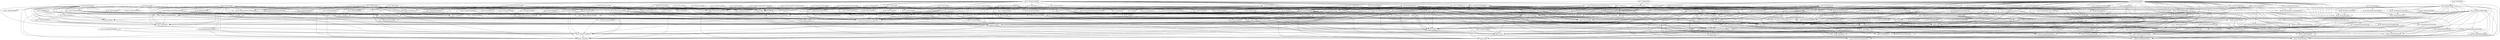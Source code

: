 digraph G { 
"fg_017: PatientEncounterItem" -> "fg_001: PatientItem"; 
"fg_018: dateUtils" -> "fg_017: PatientEncounterItem"; 
"fg_019: StringUtils" -> "fg_018: dateUtils"; 
"fg_020: IUser" -> "fg_002: IRole"; 
"fg_021: MissionItem" -> "fg_009: MissionTripItem,ServiceResponse"; 
"fg_022: ISessionService,CurrentUser" -> "fg_009: MissionTripItem,ServiceResponse"; 
"fg_022: ISessionService,CurrentUser" -> "fg_002: IRole"; 
"fg_023: IConceptService" -> "fg_008: MedicationItem,PrescriptionItem"; 
"fg_023: IConceptService" -> "fg_009: MissionTripItem,ServiceResponse"; 
"fg_024: IConfigureService" -> "fg_009: MissionTripItem,ServiceResponse"; 
"fg_024: IConfigureService" -> "fg_003: ISystemSetting"; 
"fg_025: IInventoryService" -> "fg_008: MedicationItem,PrescriptionItem"; 
"fg_025: IInventoryService" -> "fg_009: MissionTripItem,ServiceResponse"; 
"fg_026: IMedicationService" -> "fg_008: MedicationItem,PrescriptionItem"; 
"fg_026: IMedicationService" -> "fg_009: MissionTripItem,ServiceResponse"; 
"fg_026: IMedicationService" -> "fg_007: MedicationAdministrationItem"; 
"fg_029: IResearchService" -> "fg_027: ResearchGraphDataModel,ResearchItemModel"; 
"fg_029: IResearchService" -> "fg_009: MissionTripItem,ServiceResponse"; 
"fg_029: IResearchService" -> "fg_028: ResearchFilterItem"; 
"fg_031: IRoleService" -> "fg_009: MissionTripItem,ServiceResponse"; 
"fg_031: IRoleService" -> "fg_002: IRole"; 
"fg_032: ISearchService" -> "fg_009: MissionTripItem,ServiceResponse"; 
"fg_033: TabItem" -> "fg_014: TabFieldItem"; 
"fg_034: EditViewModelPost,IPhotoService" -> "fg_012: ProblemItem"; 
"fg_034: EditViewModelPost,IPhotoService" -> "fg_011: PhotoItem"; 
"fg_034: EditViewModelPost,IPhotoService" -> "fg_014: TabFieldItem"; 
"fg_034: EditViewModelPost,IPhotoService" -> "fg_008: MedicationItem,PrescriptionItem"; 
"fg_034: EditViewModelPost,IPhotoService" -> "fg_009: MissionTripItem,ServiceResponse"; 
"fg_034: EditViewModelPost,IPhotoService" -> "fg_017: PatientEncounterItem"; 
"fg_035: AbstractMultiMap" -> "fg_019: StringUtils"; 
"fg_036: User,IMissionTeam,MissionTeam,IMissionTrip,MissionTrip" -> "fg_038: Role"; 
"fg_036: User,IMissionTeam,MissionTeam,IMissionTrip,MissionTrip" -> "fg_020: IUser"; 
"fg_036: User,IMissionTeam,MissionTeam,IMissionTrip,MissionTrip" -> "fg_037: IMissionCountry,IMissionCity"; 
"fg_036: User,IMissionTeam,MissionTeam,IMissionTrip,MissionTrip" -> "fg_002: IRole"; 
"fg_036: User,IMissionTeam,MissionTeam,IMissionTrip,MissionTrip" -> "fg_039: MissionCountry,MissionCity"; 
"fg_038: Role" -> "fg_002: IRole"; 
"fg_039: MissionCountry,MissionCity" -> "fg_037: IMissionCountry,IMissionCity"; 
"fg_040: IUserService,UserItem" -> "fg_020: IUser"; 
"fg_040: IUserService,UserItem" -> "fg_009: MissionTripItem,ServiceResponse"; 
"fg_040: IUserService,UserItem" -> "fg_002: IRole"; 
"fg_041: ITabService,TabFieldMultiMap" -> "fg_019: StringUtils"; 
"fg_041: ITabService,TabFieldMultiMap" -> "fg_014: TabFieldItem"; 
"fg_041: ITabService,TabFieldMultiMap" -> "fg_009: MissionTripItem,ServiceResponse"; 
"fg_041: ITabService,TabFieldMultiMap" -> "fg_033: TabItem"; 
"fg_041: ITabService,TabFieldMultiMap" -> "fg_035: AbstractMultiMap"; 
"fg_042: VitalMultiMap,IVitalService" -> "fg_009: MissionTripItem,ServiceResponse"; 
"fg_042: VitalMultiMap,IVitalService" -> "fg_015: VitalItem"; 
"fg_042: VitalMultiMap,IVitalService" -> "fg_035: AbstractMultiMap"; 
"fg_044: Photo,IPatient,ChiefComplaint,Patient,PatientEncounter,IPhoto,IPatientEncounter,IChiefComplaint" -> "fg_043: IPatientAgeClassification"; 
"fg_044: Photo,IPatient,ChiefComplaint,Patient,PatientEncounter,IPhoto,IPatientEncounter,IChiefComplaint" -> "fg_045: PatientAgeClassification"; 
"fg_044: Photo,IPatient,ChiefComplaint,Patient,PatientEncounter,IPhoto,IPatientEncounter,IChiefComplaint" -> "fg_020: IUser"; 
"fg_044: Photo,IPatient,ChiefComplaint,Patient,PatientEncounter,IPhoto,IPatientEncounter,IChiefComplaint" -> "fg_036: User,IMissionTeam,MissionTeam,IMissionTrip,MissionTrip"; 
"fg_045: PatientAgeClassification" -> "fg_043: IPatientAgeClassification"; 
"fg_048: IMissionTripService" -> "fg_047: TeamItem"; 
"fg_048: IMissionTripService" -> "fg_046: TripItem"; 
"fg_048: IMissionTripService" -> "fg_009: MissionTripItem,ServiceResponse"; 
"fg_048: IMissionTripService" -> "fg_036: User,IMissionTeam,MissionTeam,IMissionTrip,MissionTrip"; 
"fg_049: AllowedRoles,AllowedRolesAction" -> "fg_040: IUserService,UserItem"; 
"fg_049: AllowedRoles,AllowedRolesAction" -> "fg_002: IRole"; 
"fg_054: IMedicationInventory,Medication,MedicationInventory,IMedication" -> "fg_063: ConceptMedicationForm"; 
"fg_054: IMedicationInventory,Medication,MedicationInventory,IMedication" -> "fg_062: MedicationGenericStrength"; 
"fg_054: IMedicationInventory,Medication,MedicationInventory,IMedication" -> "fg_052: IConceptMedicationForm"; 
"fg_054: IMedicationInventory,Medication,MedicationInventory,IMedication" -> "fg_059: IMedicationGenericStrength"; 
"fg_054: IMedicationInventory,Medication,MedicationInventory,IMedication" -> "fg_036: User,IMissionTeam,MissionTeam,IMissionTrip,MissionTrip"; 
"fg_055: IPatientPrescription,PatientPrescriptionReplacement,PatientPrescription,IPatientPrescriptionReplacement" -> "fg_064: ConceptPrescriptionAdministration"; 
"fg_055: IPatientPrescription,PatientPrescriptionReplacement,PatientPrescription,IPatientPrescriptionReplacement" -> "fg_056: PatientPrescriptionReplacementReason"; 
"fg_055: IPatientPrescription,PatientPrescriptionReplacement,PatientPrescription,IPatientPrescriptionReplacement" -> "fg_051: IConceptPrescriptionAdministration"; 
"fg_055: IPatientPrescription,PatientPrescriptionReplacement,PatientPrescription,IPatientPrescriptionReplacement" -> "fg_020: IUser"; 
"fg_055: IPatientPrescription,PatientPrescriptionReplacement,PatientPrescription,IPatientPrescriptionReplacement" -> "fg_044: Photo,IPatient,ChiefComplaint,Patient,PatientEncounter,IPhoto,IPatientEncounter,IChiefComplaint"; 
"fg_055: IPatientPrescription,PatientPrescriptionReplacement,PatientPrescription,IPatientPrescriptionReplacement" -> "fg_036: User,IMissionTeam,MissionTeam,IMissionTrip,MissionTrip"; 
"fg_055: IPatientPrescription,PatientPrescriptionReplacement,PatientPrescription,IPatientPrescriptionReplacement" -> "fg_054: IMedicationInventory,Medication,MedicationInventory,IMedication"; 
"fg_055: IPatientPrescription,PatientPrescriptionReplacement,PatientPrescription,IPatientPrescriptionReplacement" -> "fg_053: IPatientPrescriptionReplacementReason"; 
"fg_056: PatientPrescriptionReplacementReason" -> "fg_053: IPatientPrescriptionReplacementReason"; 
"fg_059: IMedicationGenericStrength" -> "fg_058: IConceptMedicationUnit"; 
"fg_059: IMedicationGenericStrength" -> "fg_057: IMedicationGeneric"; 
"fg_060: ConceptMedicationUnit" -> "fg_058: IConceptMedicationUnit"; 
"fg_061: MedicationGeneric" -> "fg_057: IMedicationGeneric"; 
"fg_062: MedicationGenericStrength" -> "fg_060: ConceptMedicationUnit"; 
"fg_062: MedicationGenericStrength" -> "fg_058: IConceptMedicationUnit"; 
"fg_062: MedicationGenericStrength" -> "fg_059: IMedicationGenericStrength"; 
"fg_062: MedicationGenericStrength" -> "fg_061: MedicationGeneric"; 
"fg_062: MedicationGenericStrength" -> "fg_057: IMedicationGeneric"; 
"fg_063: ConceptMedicationForm" -> "fg_052: IConceptMedicationForm"; 
"fg_064: ConceptPrescriptionAdministration" -> "fg_051: IConceptPrescriptionAdministration"; 
"fg_067: ITab,ITabField,Tab,TabField" -> "fg_069: TabFieldSize"; 
"fg_067: ITab,ITabField,Tab,TabField" -> "fg_066: ITabFieldSize"; 
"fg_067: ITab,ITabField,Tab,TabField" -> "fg_072: TabFieldType"; 
"fg_067: ITab,ITabField,Tab,TabField" -> "fg_068: ITabFieldType"; 
"fg_069: TabFieldSize" -> "fg_066: ITabFieldSize"; 
"fg_070: IPatientEncounterTabField" -> "fg_067: ITab,ITabField,Tab,TabField"; 
"fg_070: IPatientEncounterTabField" -> "fg_044: Photo,IPatient,ChiefComplaint,Patient,PatientEncounter,IPhoto,IPatientEncounter,IChiefComplaint"; 
"fg_070: IPatientEncounterTabField" -> "fg_036: User,IMissionTeam,MissionTeam,IMissionTrip,MissionTrip"; 
"fg_071: PatientEncounterTabField" -> "fg_070: IPatientEncounterTabField"; 
"fg_071: PatientEncounterTabField" -> "fg_067: ITab,ITabField,Tab,TabField"; 
"fg_071: PatientEncounterTabField" -> "fg_044: Photo,IPatient,ChiefComplaint,Patient,PatientEncounter,IPhoto,IPatientEncounter,IChiefComplaint"; 
"fg_071: PatientEncounterTabField" -> "fg_036: User,IMissionTeam,MissionTeam,IMissionTrip,MissionTrip"; 
"fg_072: TabFieldType" -> "fg_068: ITabFieldType"; 
"fg_073: LogicDoer" -> "fg_018: dateUtils"; 
"fg_073: LogicDoer" -> "fg_044: Photo,IPatient,ChiefComplaint,Patient,PatientEncounter,IPhoto,IPatientEncounter,IChiefComplaint"; 
"fg_074: IPatientService" -> "fg_009: MissionTripItem,ServiceResponse"; 
"fg_074: IPatientService" -> "fg_001: PatientItem"; 
"fg_074: IPatientService" -> "fg_044: Photo,IPatient,ChiefComplaint,Patient,PatientEncounter,IPhoto,IPatientEncounter,IChiefComplaint"; 
"fg_075: ILoginAttempt,IUserRepository" -> "fg_020: IUser"; 
"fg_075: ILoginAttempt,IUserRepository" -> "fg_002: IRole"; 
"fg_075: ILoginAttempt,IUserRepository" -> "fg_036: User,IMissionTeam,MissionTeam,IMissionTrip,MissionTrip"; 
"fg_076: IPatientEncounterVital" -> "fg_065: IVital"; 
"fg_077: IResearchEncounter,IResearchEncounterVital,ResearchEncounter,ResearchEncounterVital" -> "fg_065: IVital"; 
"fg_077: IResearchEncounter,IResearchEncounterVital,ResearchEncounter,ResearchEncounterVital" -> "fg_043: IPatientAgeClassification"; 
"fg_077: IResearchEncounter,IResearchEncounterVital,ResearchEncounter,ResearchEncounterVital" -> "fg_045: PatientAgeClassification"; 
"fg_077: IResearchEncounter,IResearchEncounterVital,ResearchEncounter,ResearchEncounterVital" -> "fg_020: IUser"; 
"fg_077: IResearchEncounter,IResearchEncounterVital,ResearchEncounter,ResearchEncounterVital" -> "fg_055: IPatientPrescription,PatientPrescriptionReplacement,PatientPrescription,IPatientPrescriptionReplacement"; 
"fg_077: IResearchEncounter,IResearchEncounterVital,ResearchEncounter,ResearchEncounterVital" -> "fg_078: Vital"; 
"fg_077: IResearchEncounter,IResearchEncounterVital,ResearchEncounter,ResearchEncounterVital" -> "fg_044: Photo,IPatient,ChiefComplaint,Patient,PatientEncounter,IPhoto,IPatientEncounter,IChiefComplaint"; 
"fg_077: IResearchEncounter,IResearchEncounterVital,ResearchEncounter,ResearchEncounterVital" -> "fg_036: User,IMissionTeam,MissionTeam,IMissionTrip,MissionTrip"; 
"fg_078: Vital" -> "fg_065: IVital"; 
"fg_079: IEncounterService" -> "fg_070: IPatientEncounterTabField"; 
"fg_079: IEncounterService" -> "fg_071: PatientEncounterTabField"; 
"fg_079: IEncounterService" -> "fg_009: MissionTripItem,ServiceResponse"; 
"fg_079: IEncounterService" -> "fg_017: PatientEncounterItem"; 
"fg_079: IEncounterService" -> "fg_044: Photo,IPatient,ChiefComplaint,Patient,PatientEncounter,IPhoto,IPatientEncounter,IChiefComplaint"; 
"fg_080: IDataModelMapper" -> "fg_052: IConceptMedicationForm"; 
"fg_080: IDataModelMapper" -> "fg_044: Photo,IPatient,ChiefComplaint,Patient,PatientEncounter,IPhoto,IPatientEncounter,IChiefComplaint"; 
"fg_080: IDataModelMapper" -> "fg_054: IMedicationInventory,Medication,MedicationInventory,IMedication"; 
"fg_080: IDataModelMapper" -> "fg_036: User,IMissionTeam,MissionTeam,IMissionTrip,MissionTrip"; 
"fg_080: IDataModelMapper" -> "fg_070: IPatientEncounterTabField"; 
"fg_080: IDataModelMapper" -> "fg_067: ITab,ITabField,Tab,TabField"; 
"fg_080: IDataModelMapper" -> "fg_020: IUser"; 
"fg_080: IDataModelMapper" -> "fg_055: IPatientPrescription,PatientPrescriptionReplacement,PatientPrescription,IPatientPrescriptionReplacement"; 
"fg_080: IDataModelMapper" -> "fg_076: IPatientEncounterVital"; 
"fg_080: IDataModelMapper" -> "fg_059: IMedicationGenericStrength"; 
"fg_080: IDataModelMapper" -> "fg_037: IMissionCountry,IMissionCity"; 
"fg_080: IDataModelMapper" -> "fg_002: IRole"; 
"fg_080: IDataModelMapper" -> "fg_057: IMedicationGeneric"; 
"fg_081: SystemSetting" -> "fg_003: ISystemSetting"; 
"fg_082: PatientEncounterVital" -> "fg_065: IVital"; 
"fg_082: PatientEncounterVital" -> "fg_076: IPatientEncounterVital"; 
"fg_082: PatientEncounterVital" -> "fg_078: Vital"; 
"fg_084: ConceptMedicationGeneric" -> "fg_057: IMedicationGeneric"; 
"fg_085: ConceptMedicationGenericStrength" -> "fg_060: ConceptMedicationUnit"; 
"fg_085: ConceptMedicationGenericStrength" -> "fg_084: ConceptMedicationGeneric"; 
"fg_085: ConceptMedicationGenericStrength" -> "fg_058: IConceptMedicationUnit"; 
"fg_085: ConceptMedicationGenericStrength" -> "fg_059: IMedicationGenericStrength"; 
"fg_085: ConceptMedicationGenericStrength" -> "fg_057: IMedicationGeneric"; 
"fg_086: ConceptMedication" -> "fg_063: ConceptMedicationForm"; 
"fg_086: ConceptMedication" -> "fg_085: ConceptMedicationGenericStrength"; 
"fg_086: ConceptMedication" -> "fg_052: IConceptMedicationForm"; 
"fg_086: ConceptMedication" -> "fg_059: IMedicationGenericStrength"; 
"fg_086: ConceptMedication" -> "fg_054: IMedicationInventory,Medication,MedicationInventory,IMedication"; 
"fg_087: QueryProvider" -> "fg_060: ConceptMedicationUnit"; 
"fg_087: QueryProvider" -> "fg_082: PatientEncounterVital"; 
"fg_087: QueryProvider" -> "fg_045: PatientAgeClassification"; 
"fg_087: QueryProvider" -> "fg_071: PatientEncounterTabField"; 
"fg_087: QueryProvider" -> "fg_061: MedicationGeneric"; 
"fg_087: QueryProvider" -> "fg_044: Photo,IPatient,ChiefComplaint,Patient,PatientEncounter,IPhoto,IPatientEncounter,IChiefComplaint"; 
"fg_087: QueryProvider" -> "fg_054: IMedicationInventory,Medication,MedicationInventory,IMedication"; 
"fg_087: QueryProvider" -> "fg_036: User,IMissionTeam,MissionTeam,IMissionTrip,MissionTrip"; 
"fg_087: QueryProvider" -> "fg_069: TabFieldSize"; 
"fg_087: QueryProvider" -> "fg_038: Role"; 
"fg_087: QueryProvider" -> "fg_063: ConceptMedicationForm"; 
"fg_087: QueryProvider" -> "fg_056: PatientPrescriptionReplacementReason"; 
"fg_087: QueryProvider" -> "fg_083: PatientEncounterPhoto,IPatientEncounterPhoto"; 
"fg_087: QueryProvider" -> "fg_086: ConceptMedication"; 
"fg_087: QueryProvider" -> "fg_067: ITab,ITabField,Tab,TabField"; 
"fg_087: QueryProvider" -> "fg_072: TabFieldType"; 
"fg_087: QueryProvider" -> "fg_055: IPatientPrescription,PatientPrescriptionReplacement,PatientPrescription,IPatientPrescriptionReplacement"; 
"fg_087: QueryProvider" -> "fg_077: IResearchEncounter,IResearchEncounterVital,ResearchEncounter,ResearchEncounterVital"; 
"fg_087: QueryProvider" -> "fg_078: Vital"; 
"fg_087: QueryProvider" -> "fg_039: MissionCountry,MissionCity"; 
"fg_087: QueryProvider" -> "fg_081: SystemSetting"; 
"fg_089: IPatientRepository" -> "fg_043: IPatientAgeClassification"; 
"fg_089: IPatientRepository" -> "fg_044: Photo,IPatient,ChiefComplaint,Patient,PatientEncounter,IPhoto,IPatientEncounter,IChiefComplaint"; 
"fg_091: ISessionHelper,SessionService" -> "fg_005: IPasswordEncryptor"; 
"fg_091: ISessionHelper,SessionService" -> "fg_080: IDataModelMapper"; 
"fg_091: ISessionHelper,SessionService" -> "fg_040: IUserService,UserItem"; 
"fg_091: ISessionHelper,SessionService" -> "fg_048: IMissionTripService"; 
"fg_091: ISessionHelper,SessionService" -> "fg_009: MissionTripItem,ServiceResponse"; 
"fg_091: ISessionHelper,SessionService" -> "fg_020: IUser"; 
"fg_091: ISessionHelper,SessionService" -> "fg_075: ILoginAttempt,IUserRepository"; 
"fg_091: ISessionHelper,SessionService" -> "fg_036: User,IMissionTeam,MissionTeam,IMissionTrip,MissionTrip"; 
"fg_091: ISessionHelper,SessionService" -> "fg_022: ISessionService,CurrentUser"; 
"fg_092: IItemModelMapper" -> "fg_047: TeamItem"; 
"fg_092: IItemModelMapper" -> "fg_021: MissionItem"; 
"fg_092: IItemModelMapper" -> "fg_011: PhotoItem"; 
"fg_092: IItemModelMapper" -> "fg_014: TabFieldItem"; 
"fg_092: IItemModelMapper" -> "fg_009: MissionTripItem,ServiceResponse"; 
"fg_092: IItemModelMapper" -> "fg_008: MedicationItem,PrescriptionItem"; 
"fg_092: IItemModelMapper" -> "fg_033: TabItem"; 
"fg_092: IItemModelMapper" -> "fg_010: NoteItem"; 
"fg_092: IItemModelMapper" -> "fg_001: PatientItem"; 
"fg_092: IItemModelMapper" -> "fg_007: MedicationAdministrationItem"; 
"fg_092: IItemModelMapper" -> "fg_044: Photo,IPatient,ChiefComplaint,Patient,PatientEncounter,IPhoto,IPatientEncounter,IChiefComplaint"; 
"fg_092: IItemModelMapper" -> "fg_054: IMedicationInventory,Medication,MedicationInventory,IMedication"; 
"fg_092: IItemModelMapper" -> "fg_036: User,IMissionTeam,MissionTeam,IMissionTrip,MissionTrip"; 
"fg_092: IItemModelMapper" -> "fg_012: ProblemItem"; 
"fg_092: IItemModelMapper" -> "fg_006: CityItem"; 
"fg_092: IItemModelMapper" -> "fg_040: IUserService,UserItem"; 
"fg_092: IItemModelMapper" -> "fg_051: IConceptPrescriptionAdministration"; 
"fg_092: IItemModelMapper" -> "fg_046: TripItem"; 
"fg_092: IItemModelMapper" -> "fg_013: SettingItem"; 
"fg_092: IItemModelMapper" -> "fg_020: IUser"; 
"fg_092: IItemModelMapper" -> "fg_017: PatientEncounterItem"; 
"fg_092: IItemModelMapper" -> "fg_015: VitalItem"; 
"fg_093: IMedicationRepository" -> "fg_058: IConceptMedicationUnit"; 
"fg_093: IMedicationRepository" -> "fg_052: IConceptMedicationForm"; 
"fg_093: IMedicationRepository" -> "fg_054: IMedicationInventory,Medication,MedicationInventory,IMedication"; 
"fg_093: IMedicationRepository" -> "fg_057: IMedicationGeneric"; 
"fg_094: IEncounterRepository" -> "fg_044: Photo,IPatient,ChiefComplaint,Patient,PatientEncounter,IPhoto,IPatientEncounter,IChiefComplaint"; 
"fg_095: IPrescriptionRepository" -> "fg_051: IConceptPrescriptionAdministration"; 
"fg_095: IPrescriptionRepository" -> "fg_055: IPatientPrescription,PatientPrescriptionReplacement,PatientPrescription,IPatientPrescriptionReplacement"; 
"fg_095: IPrescriptionRepository" -> "fg_053: IPatientPrescriptionReplacementReason"; 
"fg_096: IPhotoRepository" -> "fg_083: PatientEncounterPhoto,IPatientEncounterPhoto"; 
"fg_096: IPhotoRepository" -> "fg_044: Photo,IPatient,ChiefComplaint,Patient,PatientEncounter,IPhoto,IPatientEncounter,IChiefComplaint"; 
"fg_098: BCryptPasswordEncryptor" -> "fg_005: IPasswordEncryptor"; 
"fg_099: SendLocationDataTask" -> "fg_097: InternetConnectionUtil"; 
"fg_100: MaintainReverseSshTunnelTask" -> "fg_097: InternetConnectionUtil"; 
"fg_101: CheckInternetConnectionTask" -> "fg_097: InternetConnectionUtil"; 
"fg_102: UtilitiesModule" -> "fg_005: IPasswordEncryptor"; 
"fg_102: UtilitiesModule" -> "fg_101: CheckInternetConnectionTask"; 
"fg_102: UtilitiesModule" -> "fg_099: SendLocationDataTask"; 
"fg_102: UtilitiesModule" -> "fg_100: MaintainReverseSshTunnelTask"; 
"fg_102: UtilitiesModule" -> "fg_098: BCryptPasswordEncryptor"; 
"fg_105: LocaleUnitConverter" -> "fg_042: VitalMultiMap,IVitalService"; 
"fg_105: LocaleUnitConverter" -> "fg_015: VitalItem"; 
"fg_105: LocaleUnitConverter" -> "fg_001: PatientItem"; 
"fg_105: LocaleUnitConverter" -> "fg_035: AbstractMultiMap"; 
"fg_107: Feedback" -> "fg_106: IFeedback"; 
"fg_108: UserService" -> "fg_080: IDataModelMapper"; 
"fg_108: UserService" -> "fg_106: IFeedback"; 
"fg_108: UserService" -> "fg_090: IRepository"; 
"fg_108: UserService" -> "fg_092: IItemModelMapper"; 
"fg_108: UserService" -> "fg_107: Feedback"; 
"fg_108: UserService" -> "fg_009: MissionTripItem,ServiceResponse"; 
"fg_108: UserService" -> "fg_005: IPasswordEncryptor"; 
"fg_108: UserService" -> "fg_019: StringUtils"; 
"fg_108: UserService" -> "fg_040: IUserService,UserItem"; 
"fg_108: UserService" -> "fg_020: IUser"; 
"fg_108: UserService" -> "fg_055: IPatientPrescription,PatientPrescriptionReplacement,PatientPrescription,IPatientPrescriptionReplacement"; 
"fg_108: UserService" -> "fg_075: ILoginAttempt,IUserRepository"; 
"fg_108: UserService" -> "fg_018: dateUtils"; 
"fg_108: UserService" -> "fg_002: IRole"; 
"fg_109: InventoryService,InventoryExportItem" -> "fg_080: IDataModelMapper"; 
"fg_109: InventoryService,InventoryExportItem" -> "fg_092: IItemModelMapper"; 
"fg_109: InventoryService,InventoryExportItem" -> "fg_103: GsonFlattener"; 
"fg_109: InventoryService,InventoryExportItem" -> "fg_009: MissionTripItem,ServiceResponse"; 
"fg_109: InventoryService,InventoryExportItem" -> "fg_008: MedicationItem,PrescriptionItem"; 
"fg_109: InventoryService,InventoryExportItem" -> "fg_020: IUser"; 
"fg_109: InventoryService,InventoryExportItem" -> "fg_104: CSVWriterGson"; 
"fg_109: InventoryService,InventoryExportItem" -> "fg_075: ILoginAttempt,IUserRepository"; 
"fg_109: InventoryService,InventoryExportItem" -> "fg_018: dateUtils"; 
"fg_109: InventoryService,InventoryExportItem" -> "fg_025: IInventoryService"; 
"fg_109: InventoryService,InventoryExportItem" -> "fg_054: IMedicationInventory,Medication,MedicationInventory,IMedication"; 
"fg_109: InventoryService,InventoryExportItem" -> "fg_093: IMedicationRepository"; 
"fg_110: SessionHelper" -> "fg_091: ISessionHelper,SessionService"; 
"fg_111: VitalService" -> "fg_080: IDataModelMapper"; 
"fg_111: VitalService" -> "fg_087: QueryProvider"; 
"fg_111: VitalService" -> "fg_090: IRepository"; 
"fg_111: VitalService" -> "fg_092: IItemModelMapper"; 
"fg_111: VitalService" -> "fg_082: PatientEncounterVital"; 
"fg_111: VitalService" -> "fg_009: MissionTripItem,ServiceResponse"; 
"fg_111: VitalService" -> "fg_042: VitalMultiMap,IVitalService"; 
"fg_111: VitalService" -> "fg_105: LocaleUnitConverter"; 
"fg_111: VitalService" -> "fg_003: ISystemSetting"; 
"fg_111: VitalService" -> "fg_065: IVital"; 
"fg_111: VitalService" -> "fg_076: IPatientEncounterVital"; 
"fg_111: VitalService" -> "fg_015: VitalItem"; 
"fg_111: VitalService" -> "fg_018: dateUtils"; 
"fg_111: VitalService" -> "fg_078: Vital"; 
"fg_111: VitalService" -> "fg_081: SystemSetting"; 
"fg_112: TabService" -> "fg_080: IDataModelMapper"; 
"fg_112: TabService" -> "fg_087: QueryProvider"; 
"fg_112: TabService" -> "fg_090: IRepository"; 
"fg_112: TabService" -> "fg_092: IItemModelMapper"; 
"fg_112: TabService" -> "fg_071: PatientEncounterTabField"; 
"fg_112: TabService" -> "fg_014: TabFieldItem"; 
"fg_112: TabService" -> "fg_009: MissionTripItem,ServiceResponse"; 
"fg_112: TabService" -> "fg_068: ITabFieldType"; 
"fg_112: TabService" -> "fg_033: TabItem"; 
"fg_112: TabService" -> "fg_044: Photo,IPatient,ChiefComplaint,Patient,PatientEncounter,IPhoto,IPatientEncounter,IChiefComplaint"; 
"fg_112: TabService" -> "fg_069: TabFieldSize"; 
"fg_112: TabService" -> "fg_019: StringUtils"; 
"fg_112: TabService" -> "fg_066: ITabFieldSize"; 
"fg_112: TabService" -> "fg_070: IPatientEncounterTabField"; 
"fg_112: TabService" -> "fg_067: ITab,ITabField,Tab,TabField"; 
"fg_112: TabService" -> "fg_072: TabFieldType"; 
"fg_112: TabService" -> "fg_018: dateUtils"; 
"fg_112: TabService" -> "fg_041: ITabService,TabFieldMultiMap"; 
"fg_113: SearchService,QueryHelper" -> "fg_087: QueryProvider"; 
"fg_113: SearchService,QueryHelper" -> "fg_089: IPatientRepository"; 
"fg_113: SearchService,QueryHelper" -> "fg_090: IRepository"; 
"fg_113: SearchService,QueryHelper" -> "fg_008: MedicationItem,PrescriptionItem"; 
"fg_113: SearchService,QueryHelper" -> "fg_105: LocaleUnitConverter"; 
"fg_113: SearchService,QueryHelper" -> "fg_003: ISystemSetting"; 
"fg_113: SearchService,QueryHelper" -> "fg_036: User,IMissionTeam,MissionTeam,IMissionTrip,MissionTrip"; 
"fg_113: SearchService,QueryHelper" -> "fg_019: StringUtils"; 
"fg_113: SearchService,QueryHelper" -> "fg_017: PatientEncounterItem"; 
"fg_113: SearchService,QueryHelper" -> "fg_055: IPatientPrescription,PatientPrescriptionReplacement,PatientPrescription,IPatientPrescriptionReplacement"; 
"fg_113: SearchService,QueryHelper" -> "fg_037: IMissionCountry,IMissionCity"; 
"fg_113: SearchService,QueryHelper" -> "fg_095: IPrescriptionRepository"; 
"fg_113: SearchService,QueryHelper" -> "fg_039: MissionCountry,MissionCity"; 
"fg_113: SearchService,QueryHelper" -> "fg_092: IItemModelMapper"; 
"fg_113: SearchService,QueryHelper" -> "fg_082: PatientEncounterVital"; 
"fg_113: SearchService,QueryHelper" -> "fg_009: MissionTripItem,ServiceResponse"; 
"fg_113: SearchService,QueryHelper" -> "fg_042: VitalMultiMap,IVitalService"; 
"fg_113: SearchService,QueryHelper" -> "fg_088: ConceptDiagnosis,IConceptDiagnosis"; 
"fg_113: SearchService,QueryHelper" -> "fg_001: PatientItem"; 
"fg_113: SearchService,QueryHelper" -> "fg_044: Photo,IPatient,ChiefComplaint,Patient,PatientEncounter,IPhoto,IPatientEncounter,IChiefComplaint"; 
"fg_113: SearchService,QueryHelper" -> "fg_054: IMedicationInventory,Medication,MedicationInventory,IMedication"; 
"fg_113: SearchService,QueryHelper" -> "fg_032: ISearchService"; 
"fg_113: SearchService,QueryHelper" -> "fg_006: CityItem"; 
"fg_113: SearchService,QueryHelper" -> "fg_043: IPatientAgeClassification"; 
"fg_113: SearchService,QueryHelper" -> "fg_094: IEncounterRepository"; 
"fg_113: SearchService,QueryHelper" -> "fg_013: SettingItem"; 
"fg_113: SearchService,QueryHelper" -> "fg_020: IUser"; 
"fg_113: SearchService,QueryHelper" -> "fg_076: IPatientEncounterVital"; 
"fg_113: SearchService,QueryHelper" -> "fg_025: IInventoryService"; 
"fg_113: SearchService,QueryHelper" -> "fg_081: SystemSetting"; 
"fg_114: RoleService" -> "fg_031: IRoleService"; 
"fg_114: RoleService" -> "fg_009: MissionTripItem,ServiceResponse"; 
"fg_114: RoleService" -> "fg_075: ILoginAttempt,IUserRepository"; 
"fg_114: RoleService" -> "fg_002: IRole"; 
"fg_115: ResearchExportItem,ResearchService" -> "fg_087: QueryProvider"; 
"fg_115: ResearchExportItem,ResearchService" -> "fg_029: IResearchService"; 
"fg_115: ResearchExportItem,ResearchService" -> "fg_090: IRepository"; 
"fg_115: ResearchExportItem,ResearchService" -> "fg_071: PatientEncounterTabField"; 
"fg_115: ResearchExportItem,ResearchService" -> "fg_073: LogicDoer"; 
"fg_115: ResearchExportItem,ResearchService" -> "fg_009: MissionTripItem,ServiceResponse"; 
"fg_115: ResearchExportItem,ResearchService" -> "fg_030: ResearchResultSetItem,ResearchResultItem"; 
"fg_115: ResearchExportItem,ResearchService" -> "fg_028: ResearchFilterItem"; 
"fg_115: ResearchExportItem,ResearchService" -> "fg_044: Photo,IPatient,ChiefComplaint,Patient,PatientEncounter,IPhoto,IPatientEncounter,IChiefComplaint"; 
"fg_115: ResearchExportItem,ResearchService" -> "fg_054: IMedicationInventory,Medication,MedicationInventory,IMedication"; 
"fg_115: ResearchExportItem,ResearchService" -> "fg_036: User,IMissionTeam,MissionTeam,IMissionTrip,MissionTrip"; 
"fg_115: ResearchExportItem,ResearchService" -> "fg_065: IVital"; 
"fg_115: ResearchExportItem,ResearchService" -> "fg_019: StringUtils"; 
"fg_115: ResearchExportItem,ResearchService" -> "fg_070: IPatientEncounterTabField"; 
"fg_115: ResearchExportItem,ResearchService" -> "fg_103: GsonFlattener"; 
"fg_115: ResearchExportItem,ResearchService" -> "fg_067: ITab,ITabField,Tab,TabField"; 
"fg_115: ResearchExportItem,ResearchService" -> "fg_055: IPatientPrescription,PatientPrescriptionReplacement,PatientPrescription,IPatientPrescriptionReplacement"; 
"fg_115: ResearchExportItem,ResearchService" -> "fg_104: CSVWriterGson"; 
"fg_115: ResearchExportItem,ResearchService" -> "fg_037: IMissionCountry,IMissionCity"; 
"fg_115: ResearchExportItem,ResearchService" -> "fg_018: dateUtils"; 
"fg_115: ResearchExportItem,ResearchService" -> "fg_077: IResearchEncounter,IResearchEncounterVital,ResearchEncounter,ResearchEncounterVital"; 
"fg_115: ResearchExportItem,ResearchService" -> "fg_078: Vital"; 
"fg_116: PhotoService" -> "fg_019: StringUtils"; 
"fg_116: PhotoService" -> "fg_083: PatientEncounterPhoto,IPatientEncounterPhoto"; 
"fg_116: PhotoService" -> "fg_089: IPatientRepository"; 
"fg_116: PhotoService" -> "fg_092: IItemModelMapper"; 
"fg_116: PhotoService" -> "fg_011: PhotoItem"; 
"fg_116: PhotoService" -> "fg_096: IPhotoRepository"; 
"fg_116: PhotoService" -> "fg_073: LogicDoer"; 
"fg_116: PhotoService" -> "fg_009: MissionTripItem,ServiceResponse"; 
"fg_116: PhotoService" -> "fg_017: PatientEncounterItem"; 
"fg_116: PhotoService" -> "fg_034: EditViewModelPost,IPhotoService"; 
"fg_116: PhotoService" -> "fg_001: PatientItem"; 
"fg_116: PhotoService" -> "fg_044: Photo,IPatient,ChiefComplaint,Patient,PatientEncounter,IPhoto,IPatientEncounter,IChiefComplaint"; 
"fg_117: PatientService" -> "fg_080: IDataModelMapper"; 
"fg_117: PatientService" -> "fg_019: StringUtils"; 
"fg_117: PatientService" -> "fg_087: QueryProvider"; 
"fg_117: PatientService" -> "fg_089: IPatientRepository"; 
"fg_117: PatientService" -> "fg_043: IPatientAgeClassification"; 
"fg_117: PatientService" -> "fg_092: IItemModelMapper"; 
"fg_117: PatientService" -> "fg_074: IPatientService"; 
"fg_117: PatientService" -> "fg_009: MissionTripItem,ServiceResponse"; 
"fg_117: PatientService" -> "fg_001: PatientItem"; 
"fg_117: PatientService" -> "fg_044: Photo,IPatient,ChiefComplaint,Patient,PatientEncounter,IPhoto,IPatientEncounter,IChiefComplaint"; 
"fg_118: MissionTripService" -> "fg_080: IDataModelMapper"; 
"fg_118: MissionTripService" -> "fg_047: TeamItem"; 
"fg_118: MissionTripService" -> "fg_087: QueryProvider"; 
"fg_118: MissionTripService" -> "fg_021: MissionItem"; 
"fg_118: MissionTripService" -> "fg_090: IRepository"; 
"fg_118: MissionTripService" -> "fg_092: IItemModelMapper"; 
"fg_118: MissionTripService" -> "fg_009: MissionTripItem,ServiceResponse"; 
"fg_118: MissionTripService" -> "fg_036: User,IMissionTeam,MissionTeam,IMissionTrip,MissionTrip"; 
"fg_118: MissionTripService" -> "fg_019: StringUtils"; 
"fg_118: MissionTripService" -> "fg_006: CityItem"; 
"fg_118: MissionTripService" -> "fg_046: TripItem"; 
"fg_118: MissionTripService" -> "fg_048: IMissionTripService"; 
"fg_118: MissionTripService" -> "fg_020: IUser"; 
"fg_118: MissionTripService" -> "fg_075: ILoginAttempt,IUserRepository"; 
"fg_118: MissionTripService" -> "fg_037: IMissionCountry,IMissionCity"; 
"fg_118: MissionTripService" -> "fg_039: MissionCountry,MissionCity"; 
"fg_119: MedicationService" -> "fg_080: IDataModelMapper"; 
"fg_119: MedicationService" -> "fg_092: IItemModelMapper"; 
"fg_119: MedicationService" -> "fg_026: IMedicationService"; 
"fg_119: MedicationService" -> "fg_008: MedicationItem,PrescriptionItem"; 
"fg_119: MedicationService" -> "fg_009: MissionTripItem,ServiceResponse"; 
"fg_119: MedicationService" -> "fg_052: IConceptMedicationForm"; 
"fg_119: MedicationService" -> "fg_007: MedicationAdministrationItem"; 
"fg_119: MedicationService" -> "fg_054: IMedicationInventory,Medication,MedicationInventory,IMedication"; 
"fg_119: MedicationService" -> "fg_093: IMedicationRepository"; 
"fg_119: MedicationService" -> "fg_053: IPatientPrescriptionReplacementReason"; 
"fg_119: MedicationService" -> "fg_019: StringUtils"; 
"fg_119: MedicationService" -> "fg_051: IConceptPrescriptionAdministration"; 
"fg_119: MedicationService" -> "fg_058: IConceptMedicationUnit"; 
"fg_119: MedicationService" -> "fg_020: IUser"; 
"fg_119: MedicationService" -> "fg_055: IPatientPrescription,PatientPrescriptionReplacement,PatientPrescription,IPatientPrescriptionReplacement"; 
"fg_119: MedicationService" -> "fg_059: IMedicationGenericStrength"; 
"fg_119: MedicationService" -> "fg_018: dateUtils"; 
"fg_119: MedicationService" -> "fg_095: IPrescriptionRepository"; 
"fg_119: MedicationService" -> "fg_057: IMedicationGeneric"; 
"fg_120: EncounterService" -> "fg_080: IDataModelMapper"; 
"fg_120: EncounterService" -> "fg_087: QueryProvider"; 
"fg_120: EncounterService" -> "fg_089: IPatientRepository"; 
"fg_120: EncounterService" -> "fg_090: IRepository"; 
"fg_120: EncounterService" -> "fg_092: IItemModelMapper"; 
"fg_120: EncounterService" -> "fg_071: PatientEncounterTabField"; 
"fg_120: EncounterService" -> "fg_014: TabFieldItem"; 
"fg_120: EncounterService" -> "fg_009: MissionTripItem,ServiceResponse"; 
"fg_120: EncounterService" -> "fg_068: ITabFieldType"; 
"fg_120: EncounterService" -> "fg_010: NoteItem"; 
"fg_120: EncounterService" -> "fg_044: Photo,IPatient,ChiefComplaint,Patient,PatientEncounter,IPhoto,IPatientEncounter,IChiefComplaint"; 
"fg_120: EncounterService" -> "fg_012: ProblemItem"; 
"fg_120: EncounterService" -> "fg_019: StringUtils"; 
"fg_120: EncounterService" -> "fg_066: ITabFieldSize"; 
"fg_120: EncounterService" -> "fg_040: IUserService,UserItem"; 
"fg_120: EncounterService" -> "fg_043: IPatientAgeClassification"; 
"fg_120: EncounterService" -> "fg_094: IEncounterRepository"; 
"fg_120: EncounterService" -> "fg_070: IPatientEncounterTabField"; 
"fg_120: EncounterService" -> "fg_067: ITab,ITabField,Tab,TabField"; 
"fg_120: EncounterService" -> "fg_079: IEncounterService"; 
"fg_120: EncounterService" -> "fg_020: IUser"; 
"fg_120: EncounterService" -> "fg_017: PatientEncounterItem"; 
"fg_120: EncounterService" -> "fg_075: ILoginAttempt,IUserRepository"; 
"fg_120: EncounterService" -> "fg_018: dateUtils"; 
"fg_121: ConfigureService" -> "fg_090: IRepository"; 
"fg_121: ConfigureService" -> "fg_009: MissionTripItem,ServiceResponse"; 
"fg_121: ConfigureService" -> "fg_003: ISystemSetting"; 
"fg_121: ConfigureService" -> "fg_024: IConfigureService"; 
"fg_121: ConfigureService" -> "fg_081: SystemSetting"; 
"fg_122: ConceptService" -> "fg_092: IItemModelMapper"; 
"fg_122: ConceptService" -> "fg_023: IConceptService"; 
"fg_122: ConceptService" -> "fg_008: MedicationItem,PrescriptionItem"; 
"fg_122: ConceptService" -> "fg_009: MissionTripItem,ServiceResponse"; 
"fg_122: ConceptService" -> "fg_093: IMedicationRepository"; 
"fg_122: ConceptService" -> "fg_054: IMedicationInventory,Medication,MedicationInventory,IMedication"; 
"fg_123: BusinessLayerModule" -> "fg_029: IResearchService"; 
"fg_123: BusinessLayerModule" -> "fg_026: IMedicationService"; 
"fg_123: BusinessLayerModule" -> "fg_119: MedicationService"; 
"fg_123: BusinessLayerModule" -> "fg_114: RoleService"; 
"fg_123: BusinessLayerModule" -> "fg_117: PatientService"; 
"fg_123: BusinessLayerModule" -> "fg_108: UserService"; 
"fg_123: BusinessLayerModule" -> "fg_091: ISessionHelper,SessionService"; 
"fg_123: BusinessLayerModule" -> "fg_118: MissionTripService"; 
"fg_123: BusinessLayerModule" -> "fg_040: IUserService,UserItem"; 
"fg_123: BusinessLayerModule" -> "fg_023: IConceptService"; 
"fg_123: BusinessLayerModule" -> "fg_079: IEncounterService"; 
"fg_123: BusinessLayerModule" -> "fg_120: EncounterService"; 
"fg_123: BusinessLayerModule" -> "fg_122: ConceptService"; 
"fg_123: BusinessLayerModule" -> "fg_111: VitalService"; 
"fg_123: BusinessLayerModule" -> "fg_041: ITabService,TabFieldMultiMap"; 
"fg_123: BusinessLayerModule" -> "fg_024: IConfigureService"; 
"fg_123: BusinessLayerModule" -> "fg_110: SessionHelper"; 
"fg_123: BusinessLayerModule" -> "fg_112: TabService"; 
"fg_123: BusinessLayerModule" -> "fg_109: InventoryService,InventoryExportItem"; 
"fg_123: BusinessLayerModule" -> "fg_074: IPatientService"; 
"fg_123: BusinessLayerModule" -> "fg_042: VitalMultiMap,IVitalService"; 
"fg_123: BusinessLayerModule" -> "fg_116: PhotoService"; 
"fg_123: BusinessLayerModule" -> "fg_121: ConfigureService"; 
"fg_123: BusinessLayerModule" -> "fg_034: EditViewModelPost,IPhotoService"; 
"fg_123: BusinessLayerModule" -> "fg_031: IRoleService"; 
"fg_123: BusinessLayerModule" -> "fg_032: ISearchService"; 
"fg_123: BusinessLayerModule" -> "fg_048: IMissionTripService"; 
"fg_123: BusinessLayerModule" -> "fg_113: SearchService,QueryHelper"; 
"fg_123: BusinessLayerModule" -> "fg_115: ResearchExportItem,ResearchService"; 
"fg_123: BusinessLayerModule" -> "fg_025: IInventoryService"; 
"fg_123: BusinessLayerModule" -> "fg_022: ISessionService,CurrentUser"; 
"fg_124: MedicationDatabaseSeeder" -> "fg_064: ConceptPrescriptionAdministration"; 
"fg_124: MedicationDatabaseSeeder" -> "fg_060: ConceptMedicationUnit"; 
"fg_124: MedicationDatabaseSeeder" -> "fg_090: IRepository"; 
"fg_124: MedicationDatabaseSeeder" -> "fg_052: IConceptMedicationForm"; 
"fg_124: MedicationDatabaseSeeder" -> "fg_054: IMedicationInventory,Medication,MedicationInventory,IMedication"; 
"fg_124: MedicationDatabaseSeeder" -> "fg_063: ConceptMedicationForm"; 
"fg_124: MedicationDatabaseSeeder" -> "fg_084: ConceptMedicationGeneric"; 
"fg_124: MedicationDatabaseSeeder" -> "fg_051: IConceptPrescriptionAdministration"; 
"fg_124: MedicationDatabaseSeeder" -> "fg_086: ConceptMedication"; 
"fg_124: MedicationDatabaseSeeder" -> "fg_085: ConceptMedicationGenericStrength"; 
"fg_124: MedicationDatabaseSeeder" -> "fg_058: IConceptMedicationUnit"; 
"fg_124: MedicationDatabaseSeeder" -> "fg_059: IMedicationGenericStrength"; 
"fg_124: MedicationDatabaseSeeder" -> "fg_057: IMedicationGeneric"; 
"fg_125: DatabaseSeeder" -> "fg_087: QueryProvider"; 
"fg_125: DatabaseSeeder" -> "fg_089: IPatientRepository"; 
"fg_125: DatabaseSeeder" -> "fg_090: IRepository"; 
"fg_125: DatabaseSeeder" -> "fg_068: ITabFieldType"; 
"fg_125: DatabaseSeeder" -> "fg_003: ISystemSetting"; 
"fg_125: DatabaseSeeder" -> "fg_088: ConceptDiagnosis,IConceptDiagnosis"; 
"fg_125: DatabaseSeeder" -> "fg_036: User,IMissionTeam,MissionTeam,IMissionTrip,MissionTrip"; 
"fg_125: DatabaseSeeder" -> "fg_005: IPasswordEncryptor"; 
"fg_125: DatabaseSeeder" -> "fg_069: TabFieldSize"; 
"fg_125: DatabaseSeeder" -> "fg_065: IVital"; 
"fg_125: DatabaseSeeder" -> "fg_019: StringUtils"; 
"fg_125: DatabaseSeeder" -> "fg_066: ITabFieldSize"; 
"fg_125: DatabaseSeeder" -> "fg_043: IPatientAgeClassification"; 
"fg_125: DatabaseSeeder" -> "fg_004: Roles"; 
"fg_125: DatabaseSeeder" -> "fg_067: ITab,ITabField,Tab,TabField"; 
"fg_125: DatabaseSeeder" -> "fg_072: TabFieldType"; 
"fg_125: DatabaseSeeder" -> "fg_075: ILoginAttempt,IUserRepository"; 
"fg_125: DatabaseSeeder" -> "fg_018: dateUtils"; 
"fg_125: DatabaseSeeder" -> "fg_037: IMissionCountry,IMissionCity"; 
"fg_125: DatabaseSeeder" -> "fg_078: Vital"; 
"fg_125: DatabaseSeeder" -> "fg_002: IRole"; 
"fg_125: DatabaseSeeder" -> "fg_081: SystemSetting"; 
"fg_125: DatabaseSeeder" -> "fg_039: MissionCountry,MissionCity"; 
"fg_126: SeederModule" -> "fg_124: MedicationDatabaseSeeder"; 
"fg_126: SeederModule" -> "fg_125: DatabaseSeeder"; 
"fg_128: Repository" -> "fg_090: IRepository"; 
"fg_129: UserRepository" -> "fg_019: StringUtils"; 
"fg_129: UserRepository" -> "fg_038: Role"; 
"fg_129: UserRepository" -> "fg_087: QueryProvider"; 
"fg_129: UserRepository" -> "fg_020: IUser"; 
"fg_129: UserRepository" -> "fg_075: ILoginAttempt,IUserRepository"; 
"fg_129: UserRepository" -> "fg_018: dateUtils"; 
"fg_129: UserRepository" -> "fg_036: User,IMissionTeam,MissionTeam,IMissionTrip,MissionTrip"; 
"fg_129: UserRepository" -> "fg_002: IRole"; 
"fg_130: PrescriptionRepository" -> "fg_080: IDataModelMapper"; 
"fg_130: PrescriptionRepository" -> "fg_064: ConceptPrescriptionAdministration"; 
"fg_130: PrescriptionRepository" -> "fg_087: QueryProvider"; 
"fg_130: PrescriptionRepository" -> "fg_056: PatientPrescriptionReplacementReason"; 
"fg_130: PrescriptionRepository" -> "fg_051: IConceptPrescriptionAdministration"; 
"fg_130: PrescriptionRepository" -> "fg_055: IPatientPrescription,PatientPrescriptionReplacement,PatientPrescription,IPatientPrescriptionReplacement"; 
"fg_130: PrescriptionRepository" -> "fg_095: IPrescriptionRepository"; 
"fg_130: PrescriptionRepository" -> "fg_053: IPatientPrescriptionReplacementReason"; 
"fg_131: PhotoRepository" -> "fg_080: IDataModelMapper"; 
"fg_131: PhotoRepository" -> "fg_019: StringUtils"; 
"fg_131: PhotoRepository" -> "fg_087: QueryProvider"; 
"fg_131: PhotoRepository" -> "fg_083: PatientEncounterPhoto,IPatientEncounterPhoto"; 
"fg_131: PhotoRepository" -> "fg_096: IPhotoRepository"; 
"fg_131: PhotoRepository" -> "fg_044: Photo,IPatient,ChiefComplaint,Patient,PatientEncounter,IPhoto,IPatientEncounter,IChiefComplaint"; 
"fg_132: PatientRepository" -> "fg_019: StringUtils"; 
"fg_132: PatientRepository" -> "fg_087: QueryProvider"; 
"fg_132: PatientRepository" -> "fg_089: IPatientRepository"; 
"fg_132: PatientRepository" -> "fg_043: IPatientAgeClassification"; 
"fg_132: PatientRepository" -> "fg_045: PatientAgeClassification"; 
"fg_132: PatientRepository" -> "fg_044: Photo,IPatient,ChiefComplaint,Patient,PatientEncounter,IPhoto,IPatientEncounter,IChiefComplaint"; 
"fg_133: MedicationRepository" -> "fg_080: IDataModelMapper"; 
"fg_133: MedicationRepository" -> "fg_063: ConceptMedicationForm"; 
"fg_133: MedicationRepository" -> "fg_019: StringUtils"; 
"fg_133: MedicationRepository" -> "fg_087: QueryProvider"; 
"fg_133: MedicationRepository" -> "fg_060: ConceptMedicationUnit"; 
"fg_133: MedicationRepository" -> "fg_086: ConceptMedication"; 
"fg_133: MedicationRepository" -> "fg_058: IConceptMedicationUnit"; 
"fg_133: MedicationRepository" -> "fg_052: IConceptMedicationForm"; 
"fg_133: MedicationRepository" -> "fg_061: MedicationGeneric"; 
"fg_133: MedicationRepository" -> "fg_057: IMedicationGeneric"; 
"fg_133: MedicationRepository" -> "fg_054: IMedicationInventory,Medication,MedicationInventory,IMedication"; 
"fg_133: MedicationRepository" -> "fg_093: IMedicationRepository"; 
"fg_134: VitalProvider" -> "fg_065: IVital"; 
"fg_134: VitalProvider" -> "fg_078: Vital"; 
"fg_135: UserProvider" -> "fg_020: IUser"; 
"fg_135: UserProvider" -> "fg_036: User,IMissionTeam,MissionTeam,IMissionTrip,MissionTrip"; 
"fg_136: TabProvider" -> "fg_067: ITab,ITabField,Tab,TabField"; 
"fg_137: TabFieldTypeProvider" -> "fg_072: TabFieldType"; 
"fg_137: TabFieldTypeProvider" -> "fg_068: ITabFieldType"; 
"fg_138: LoginAttemptProvider,LoginAttempt" -> "fg_020: IUser"; 
"fg_138: LoginAttemptProvider,LoginAttempt" -> "fg_075: ILoginAttempt,IUserRepository"; 
"fg_138: LoginAttemptProvider,LoginAttempt" -> "fg_036: User,IMissionTeam,MissionTeam,IMissionTrip,MissionTrip"; 
"fg_139: TabFieldSizeProvider" -> "fg_069: TabFieldSize"; 
"fg_139: TabFieldSizeProvider" -> "fg_066: ITabFieldSize"; 
"fg_140: TabFieldProvider" -> "fg_067: ITab,ITabField,Tab,TabField"; 
"fg_141: SystemSettingProvider" -> "fg_003: ISystemSetting"; 
"fg_141: SystemSettingProvider" -> "fg_081: SystemSetting"; 
"fg_142: RoleProvider" -> "fg_038: Role"; 
"fg_142: RoleProvider" -> "fg_002: IRole"; 
"fg_143: ResearchEncounterProvider" -> "fg_077: IResearchEncounter,IResearchEncounterVital,ResearchEncounter,ResearchEncounterVital"; 
"fg_144: PhotoProvider" -> "fg_044: Photo,IPatient,ChiefComplaint,Patient,PatientEncounter,IPhoto,IPatientEncounter,IChiefComplaint"; 
"fg_145: PatientProvider" -> "fg_044: Photo,IPatient,ChiefComplaint,Patient,PatientEncounter,IPhoto,IPatientEncounter,IChiefComplaint"; 
"fg_146: PatientPrescriptionReplacementReasonProvider" -> "fg_056: PatientPrescriptionReplacementReason"; 
"fg_146: PatientPrescriptionReplacementReasonProvider" -> "fg_053: IPatientPrescriptionReplacementReason"; 
"fg_147: PatientPrescriptionReplacementProvider" -> "fg_055: IPatientPrescription,PatientPrescriptionReplacement,PatientPrescription,IPatientPrescriptionReplacement"; 
"fg_148: PatientPrescriptionProvider" -> "fg_055: IPatientPrescription,PatientPrescriptionReplacement,PatientPrescription,IPatientPrescriptionReplacement"; 
"fg_149: PatientEncounterVitalProvider" -> "fg_082: PatientEncounterVital"; 
"fg_149: PatientEncounterVitalProvider" -> "fg_076: IPatientEncounterVital"; 
"fg_150: PatientEncounterTabFieldProvider" -> "fg_070: IPatientEncounterTabField"; 
"fg_150: PatientEncounterTabFieldProvider" -> "fg_071: PatientEncounterTabField"; 
"fg_151: PatientEncounterProvider" -> "fg_044: Photo,IPatient,ChiefComplaint,Patient,PatientEncounter,IPhoto,IPatientEncounter,IChiefComplaint"; 
"fg_152: PatientEncounterPhotoProvider" -> "fg_083: PatientEncounterPhoto,IPatientEncounterPhoto"; 
"fg_153: PatientAgeClassificationProvider" -> "fg_043: IPatientAgeClassification"; 
"fg_153: PatientAgeClassificationProvider" -> "fg_045: PatientAgeClassification"; 
"fg_154: MissionTripProvider" -> "fg_036: User,IMissionTeam,MissionTeam,IMissionTrip,MissionTrip"; 
"fg_155: MissionTeamProvider" -> "fg_036: User,IMissionTeam,MissionTeam,IMissionTrip,MissionTrip"; 
"fg_156: MissionCountryProvider" -> "fg_037: IMissionCountry,IMissionCity"; 
"fg_156: MissionCountryProvider" -> "fg_039: MissionCountry,MissionCity"; 
"fg_157: MissionCityProvider" -> "fg_037: IMissionCountry,IMissionCity"; 
"fg_157: MissionCityProvider" -> "fg_039: MissionCountry,MissionCity"; 
"fg_158: MedicationProvider" -> "fg_054: IMedicationInventory,Medication,MedicationInventory,IMedication"; 
"fg_159: MedicationInventoryProvider" -> "fg_054: IMedicationInventory,Medication,MedicationInventory,IMedication"; 
"fg_160: MedicationGenericStrengthProvider" -> "fg_062: MedicationGenericStrength"; 
"fg_161: MedicationGenericProvider" -> "fg_061: MedicationGeneric"; 
"fg_161: MedicationGenericProvider" -> "fg_057: IMedicationGeneric"; 
"fg_162: ConceptPrescriptionAdministrationProvider" -> "fg_064: ConceptPrescriptionAdministration"; 
"fg_162: ConceptPrescriptionAdministrationProvider" -> "fg_051: IConceptPrescriptionAdministration"; 
"fg_163: ConceptMedicationUnitProvider" -> "fg_060: ConceptMedicationUnit"; 
"fg_164: ConceptMedicationFormProvider" -> "fg_063: ConceptMedicationForm"; 
"fg_165: ConceptDiagnosisProvider" -> "fg_088: ConceptDiagnosis,IConceptDiagnosis"; 
"fg_166: EncounterRepository" -> "fg_087: QueryProvider"; 
"fg_166: EncounterRepository" -> "fg_043: IPatientAgeClassification"; 
"fg_166: EncounterRepository" -> "fg_094: IEncounterRepository"; 
"fg_166: EncounterRepository" -> "fg_020: IUser"; 
"fg_166: EncounterRepository" -> "fg_018: dateUtils"; 
"fg_166: EncounterRepository" -> "fg_044: Photo,IPatient,ChiefComplaint,Patient,PatientEncounter,IPhoto,IPatientEncounter,IChiefComplaint"; 
"fg_166: EncounterRepository" -> "fg_036: User,IMissionTeam,MissionTeam,IMissionTrip,MissionTrip"; 
"fg_167: ChiefComplaintProvider" -> "fg_044: Photo,IPatient,ChiefComplaint,Patient,PatientEncounter,IPhoto,IPatientEncounter,IChiefComplaint"; 
"fg_168: DataLayerModule" -> "fg_158: MedicationProvider"; 
"fg_168: DataLayerModule" -> "fg_089: IPatientRepository"; 
"fg_168: DataLayerModule" -> "fg_090: IRepository"; 
"fg_168: DataLayerModule" -> "fg_154: MissionTripProvider"; 
"fg_168: DataLayerModule" -> "fg_149: PatientEncounterVitalProvider"; 
"fg_168: DataLayerModule" -> "fg_096: IPhotoRepository"; 
"fg_168: DataLayerModule" -> "fg_138: LoginAttemptProvider,LoginAttempt"; 
"fg_168: DataLayerModule" -> "fg_136: TabProvider"; 
"fg_168: DataLayerModule" -> "fg_135: UserProvider"; 
"fg_168: DataLayerModule" -> "fg_128: Repository"; 
"fg_168: DataLayerModule" -> "fg_036: User,IMissionTeam,MissionTeam,IMissionTrip,MissionTrip"; 
"fg_168: DataLayerModule" -> "fg_129: UserRepository"; 
"fg_168: DataLayerModule" -> "fg_066: ITabFieldSize"; 
"fg_168: DataLayerModule" -> "fg_070: IPatientEncounterTabField"; 
"fg_168: DataLayerModule" -> "fg_058: IConceptMedicationUnit"; 
"fg_168: DataLayerModule" -> "fg_055: IPatientPrescription,PatientPrescriptionReplacement,PatientPrescription,IPatientPrescriptionReplacement"; 
"fg_168: DataLayerModule" -> "fg_059: IMedicationGenericStrength"; 
"fg_168: DataLayerModule" -> "fg_075: ILoginAttempt,IUserRepository"; 
"fg_168: DataLayerModule" -> "fg_095: IPrescriptionRepository"; 
"fg_168: DataLayerModule" -> "fg_159: MedicationInventoryProvider"; 
"fg_168: DataLayerModule" -> "fg_156: MissionCountryProvider"; 
"fg_168: DataLayerModule" -> "fg_153: PatientAgeClassificationProvider"; 
"fg_168: DataLayerModule" -> "fg_147: PatientPrescriptionReplacementProvider"; 
"fg_168: DataLayerModule" -> "fg_150: PatientEncounterTabFieldProvider"; 
"fg_168: DataLayerModule" -> "fg_152: PatientEncounterPhotoProvider"; 
"fg_168: DataLayerModule" -> "fg_137: TabFieldTypeProvider"; 
"fg_168: DataLayerModule" -> "fg_132: PatientRepository"; 
"fg_168: DataLayerModule" -> "fg_052: IConceptMedicationForm"; 
"fg_168: DataLayerModule" -> "fg_161: MedicationGenericProvider"; 
"fg_168: DataLayerModule" -> "fg_044: Photo,IPatient,ChiefComplaint,Patient,PatientEncounter,IPhoto,IPatientEncounter,IChiefComplaint"; 
"fg_168: DataLayerModule" -> "fg_053: IPatientPrescriptionReplacementReason"; 
"fg_168: DataLayerModule" -> "fg_160: MedicationGenericStrengthProvider"; 
"fg_168: DataLayerModule" -> "fg_143: ResearchEncounterProvider"; 
"fg_168: DataLayerModule" -> "fg_043: IPatientAgeClassification"; 
"fg_168: DataLayerModule" -> "fg_083: PatientEncounterPhoto,IPatientEncounterPhoto"; 
"fg_168: DataLayerModule" -> "fg_020: IUser"; 
"fg_168: DataLayerModule" -> "fg_002: IRole"; 
"fg_168: DataLayerModule" -> "fg_148: PatientPrescriptionProvider"; 
"fg_168: DataLayerModule" -> "fg_166: EncounterRepository"; 
"fg_168: DataLayerModule" -> "fg_140: TabFieldProvider"; 
"fg_168: DataLayerModule" -> "fg_133: MedicationRepository"; 
"fg_168: DataLayerModule" -> "fg_134: VitalProvider"; 
"fg_168: DataLayerModule" -> "fg_146: PatientPrescriptionReplacementReasonProvider"; 
"fg_168: DataLayerModule" -> "fg_142: RoleProvider"; 
"fg_168: DataLayerModule" -> "fg_003: ISystemSetting"; 
"fg_168: DataLayerModule" -> "fg_144: PhotoProvider"; 
"fg_168: DataLayerModule" -> "fg_051: IConceptPrescriptionAdministration"; 
"fg_168: DataLayerModule" -> "fg_163: ConceptMedicationUnitProvider"; 
"fg_168: DataLayerModule" -> "fg_067: ITab,ITabField,Tab,TabField"; 
"fg_168: DataLayerModule" -> "fg_131: PhotoRepository"; 
"fg_168: DataLayerModule" -> "fg_157: MissionCityProvider"; 
"fg_168: DataLayerModule" -> "fg_145: PatientProvider"; 
"fg_168: DataLayerModule" -> "fg_077: IResearchEncounter,IResearchEncounterVital,ResearchEncounter,ResearchEncounterVital"; 
"fg_168: DataLayerModule" -> "fg_037: IMissionCountry,IMissionCity"; 
"fg_168: DataLayerModule" -> "fg_057: IMedicationGeneric"; 
"fg_168: DataLayerModule" -> "fg_164: ConceptMedicationFormProvider"; 
"fg_168: DataLayerModule" -> "fg_162: ConceptPrescriptionAdministrationProvider"; 
"fg_168: DataLayerModule" -> "fg_068: ITabFieldType"; 
"fg_168: DataLayerModule" -> "fg_088: ConceptDiagnosis,IConceptDiagnosis"; 
"fg_168: DataLayerModule" -> "fg_093: IMedicationRepository"; 
"fg_168: DataLayerModule" -> "fg_054: IMedicationInventory,Medication,MedicationInventory,IMedication"; 
"fg_168: DataLayerModule" -> "fg_065: IVital"; 
"fg_168: DataLayerModule" -> "fg_139: TabFieldSizeProvider"; 
"fg_168: DataLayerModule" -> "fg_167: ChiefComplaintProvider"; 
"fg_168: DataLayerModule" -> "fg_151: PatientEncounterProvider"; 
"fg_168: DataLayerModule" -> "fg_165: ConceptDiagnosisProvider"; 
"fg_168: DataLayerModule" -> "fg_094: IEncounterRepository"; 
"fg_168: DataLayerModule" -> "fg_130: PrescriptionRepository"; 
"fg_168: DataLayerModule" -> "fg_076: IPatientEncounterVital"; 
"fg_168: DataLayerModule" -> "fg_141: SystemSettingProvider"; 
"fg_168: DataLayerModule" -> "fg_155: MissionTeamProvider"; 
"fg_169: ResearchEncounterVitalProvider" -> "fg_077: IResearchEncounter,IResearchEncounterVital,ResearchEncounter,ResearchEncounterVital"; 
"fg_170: DataModelMapper" -> "fg_080: IDataModelMapper"; 
"fg_170: DataModelMapper" -> "fg_036: User,IMissionTeam,MissionTeam,IMissionTrip,MissionTrip"; 
"fg_170: DataModelMapper" -> "fg_019: StringUtils"; 
"fg_170: DataModelMapper" -> "fg_066: ITabFieldSize"; 
"fg_170: DataModelMapper" -> "fg_091: ISessionHelper,SessionService"; 
"fg_170: DataModelMapper" -> "fg_070: IPatientEncounterTabField"; 
"fg_170: DataModelMapper" -> "fg_051: IConceptPrescriptionAdministration"; 
"fg_170: DataModelMapper" -> "fg_079: IEncounterService"; 
"fg_170: DataModelMapper" -> "fg_067: ITab,ITabField,Tab,TabField"; 
"fg_170: DataModelMapper" -> "fg_058: IConceptMedicationUnit"; 
"fg_170: DataModelMapper" -> "fg_055: IPatientPrescription,PatientPrescriptionReplacement,PatientPrescription,IPatientPrescriptionReplacement"; 
"fg_170: DataModelMapper" -> "fg_059: IMedicationGenericStrength"; 
"fg_170: DataModelMapper" -> "fg_037: IMissionCountry,IMissionCity"; 
"fg_170: DataModelMapper" -> "fg_057: IMedicationGeneric"; 
"fg_170: DataModelMapper" -> "fg_052: IConceptMedicationForm"; 
"fg_170: DataModelMapper" -> "fg_068: ITabFieldType"; 
"fg_170: DataModelMapper" -> "fg_044: Photo,IPatient,ChiefComplaint,Patient,PatientEncounter,IPhoto,IPatientEncounter,IChiefComplaint"; 
"fg_170: DataModelMapper" -> "fg_054: IMedicationInventory,Medication,MedicationInventory,IMedication"; 
"fg_170: DataModelMapper" -> "fg_053: IPatientPrescriptionReplacementReason"; 
"fg_170: DataModelMapper" -> "fg_065: IVital"; 
"fg_170: DataModelMapper" -> "fg_020: IUser"; 
"fg_170: DataModelMapper" -> "fg_076: IPatientEncounterVital"; 
"fg_170: DataModelMapper" -> "fg_018: dateUtils"; 
"fg_170: DataModelMapper" -> "fg_002: IRole"; 
"fg_170: DataModelMapper" -> "fg_022: ISessionService,CurrentUser"; 
"fg_171: ItemModelMapper" -> "fg_047: TeamItem"; 
"fg_171: ItemModelMapper" -> "fg_008: MedicationItem,PrescriptionItem"; 
"fg_171: ItemModelMapper" -> "fg_010: NoteItem"; 
"fg_171: ItemModelMapper" -> "fg_003: ISystemSetting"; 
"fg_171: ItemModelMapper" -> "fg_036: User,IMissionTeam,MissionTeam,IMissionTrip,MissionTrip"; 
"fg_171: ItemModelMapper" -> "fg_012: ProblemItem"; 
"fg_171: ItemModelMapper" -> "fg_019: StringUtils"; 
"fg_171: ItemModelMapper" -> "fg_040: IUserService,UserItem"; 
"fg_171: ItemModelMapper" -> "fg_051: IConceptPrescriptionAdministration"; 
"fg_171: ItemModelMapper" -> "fg_058: IConceptMedicationUnit"; 
"fg_171: ItemModelMapper" -> "fg_017: PatientEncounterItem"; 
"fg_171: ItemModelMapper" -> "fg_059: IMedicationGenericStrength"; 
"fg_171: ItemModelMapper" -> "fg_015: VitalItem"; 
"fg_171: ItemModelMapper" -> "fg_037: IMissionCountry,IMissionCity"; 
"fg_171: ItemModelMapper" -> "fg_057: IMedicationGeneric"; 
"fg_171: ItemModelMapper" -> "fg_021: MissionItem"; 
"fg_171: ItemModelMapper" -> "fg_092: IItemModelMapper"; 
"fg_171: ItemModelMapper" -> "fg_011: PhotoItem"; 
"fg_171: ItemModelMapper" -> "fg_014: TabFieldItem"; 
"fg_171: ItemModelMapper" -> "fg_073: LogicDoer"; 
"fg_171: ItemModelMapper" -> "fg_009: MissionTripItem,ServiceResponse"; 
"fg_171: ItemModelMapper" -> "fg_052: IConceptMedicationForm"; 
"fg_171: ItemModelMapper" -> "fg_033: TabItem"; 
"fg_171: ItemModelMapper" -> "fg_007: MedicationAdministrationItem"; 
"fg_171: ItemModelMapper" -> "fg_001: PatientItem"; 
"fg_171: ItemModelMapper" -> "fg_044: Photo,IPatient,ChiefComplaint,Patient,PatientEncounter,IPhoto,IPatientEncounter,IChiefComplaint"; 
"fg_171: ItemModelMapper" -> "fg_054: IMedicationInventory,Medication,MedicationInventory,IMedication"; 
"fg_171: ItemModelMapper" -> "fg_006: CityItem"; 
"fg_171: ItemModelMapper" -> "fg_046: TripItem"; 
"fg_171: ItemModelMapper" -> "fg_013: SettingItem"; 
"fg_171: ItemModelMapper" -> "fg_020: IUser"; 
"fg_171: ItemModelMapper" -> "fg_018: dateUtils"; 
"fg_171: ItemModelMapper" -> "fg_002: IRole"; 
"fg_172: MapperModule" -> "fg_080: IDataModelMapper"; 
"fg_172: MapperModule" -> "fg_170: DataModelMapper"; 
"fg_172: MapperModule" -> "fg_092: IItemModelMapper"; 
"fg_172: MapperModule" -> "fg_171: ItemModelMapper"; 
"fg_173: AuthenticatedPartialHelper" -> "fg_004: Roles"; 
"fg_173: AuthenticatedPartialHelper" -> "fg_002: IRole"; 
"fg_175: IndexViewModelGet" -> "fg_013: SettingItem"; 
"fg_175: IndexViewModelGet" -> "fg_015: VitalItem"; 
"fg_175: IndexViewModelGet" -> "fg_001: PatientItem"; 
"fg_176: TriageController" -> "fg_175: IndexViewModelGet"; 
"fg_176: TriageController" -> "fg_049: AllowedRoles,AllowedRolesAction"; 
"fg_176: TriageController" -> "fg_074: IPatientService"; 
"fg_176: TriageController" -> "fg_042: VitalMultiMap,IVitalService"; 
"fg_176: TriageController" -> "fg_009: MissionTripItem,ServiceResponse"; 
"fg_176: TriageController" -> "fg_174: IndexViewModelPost"; 
"fg_176: TriageController" -> "fg_034: EditViewModelPost,IPhotoService"; 
"fg_176: TriageController" -> "fg_001: PatientItem"; 
"fg_176: TriageController" -> "fg_032: ISearchService"; 
"fg_176: TriageController" -> "fg_019: StringUtils"; 
"fg_176: TriageController" -> "fg_050: FEMRAuthenticated"; 
"fg_176: TriageController" -> "fg_004: Roles"; 
"fg_176: TriageController" -> "fg_013: SettingItem"; 
"fg_176: TriageController" -> "fg_079: IEncounterService"; 
"fg_176: TriageController" -> "fg_017: PatientEncounterItem"; 
"fg_176: TriageController" -> "fg_015: VitalItem"; 
"fg_176: TriageController" -> "fg_016: DeleteViewModelPost"; 
"fg_176: TriageController" -> "fg_022: ISessionService,CurrentUser"; 
"fg_177: EditViewModelPost" -> "fg_006: CityItem"; 
"fg_179: TabsViewModelGet" -> "fg_033: TabItem"; 
"fg_181: ContentViewModelGet" -> "fg_014: TabFieldItem"; 
"fg_182: TabController" -> "fg_049: AllowedRoles,AllowedRolesAction"; 
"fg_182: TabController" -> "fg_014: TabFieldItem"; 
"fg_182: TabController" -> "fg_009: MissionTripItem,ServiceResponse"; 
"fg_182: TabController" -> "fg_033: TabItem"; 
"fg_182: TabController" -> "fg_019: StringUtils"; 
"fg_182: TabController" -> "fg_050: FEMRAuthenticated"; 
"fg_182: TabController" -> "fg_180: ContentViewModelPost"; 
"fg_182: TabController" -> "fg_178: TabsViewModelPost"; 
"fg_182: TabController" -> "fg_181: ContentViewModelGet"; 
"fg_182: TabController" -> "fg_004: Roles"; 
"fg_182: TabController" -> "fg_179: TabsViewModelGet"; 
"fg_182: TabController" -> "fg_041: ITabService,TabFieldMultiMap"; 
"fg_182: TabController" -> "fg_022: ISessionService,CurrentUser"; 
"fg_183: SessionsController,CreateViewModel" -> "fg_019: StringUtils"; 
"fg_183: SessionsController,CreateViewModel" -> "fg_040: IUserService,UserItem"; 
"fg_183: SessionsController,CreateViewModel" -> "fg_009: MissionTripItem,ServiceResponse"; 
"fg_183: SessionsController,CreateViewModel" -> "fg_020: IUser"; 
"fg_183: SessionsController,CreateViewModel" -> "fg_018: dateUtils"; 
"fg_183: SessionsController,CreateViewModel" -> "fg_022: ISessionService,CurrentUser"; 
"fg_186: SearchController" -> "fg_185: CitySearch"; 
"fg_186: SearchController" -> "fg_049: AllowedRoles,AllowedRolesAction"; 
"fg_186: SearchController" -> "fg_026: IMedicationService"; 
"fg_186: SearchController" -> "fg_009: MissionTripItem,ServiceResponse"; 
"fg_186: SearchController" -> "fg_184: PatientSearch"; 
"fg_186: SearchController" -> "fg_007: MedicationAdministrationItem"; 
"fg_186: SearchController" -> "fg_001: PatientItem"; 
"fg_186: SearchController" -> "fg_032: ISearchService"; 
"fg_186: SearchController" -> "fg_050: FEMRAuthenticated"; 
"fg_186: SearchController" -> "fg_006: CityItem"; 
"fg_186: SearchController" -> "fg_004: Roles"; 
"fg_186: SearchController" -> "fg_025: IInventoryService"; 
"fg_186: SearchController" -> "fg_022: ISessionService,CurrentUser"; 
"fg_187: FilterViewModel,ResearchController" -> "fg_027: ResearchGraphDataModel,ResearchItemModel"; 
"fg_187: FilterViewModel,ResearchController" -> "fg_019: StringUtils"; 
"fg_187: FilterViewModel,ResearchController" -> "fg_050: FEMRAuthenticated"; 
"fg_187: FilterViewModel,ResearchController" -> "fg_029: IResearchService"; 
"fg_187: FilterViewModel,ResearchController" -> "fg_049: AllowedRoles,AllowedRolesAction"; 
"fg_187: FilterViewModel,ResearchController" -> "fg_021: MissionItem"; 
"fg_187: FilterViewModel,ResearchController" -> "fg_004: Roles"; 
"fg_187: FilterViewModel,ResearchController" -> "fg_048: IMissionTripService"; 
"fg_187: FilterViewModel,ResearchController" -> "fg_009: MissionTripItem,ServiceResponse"; 
"fg_187: FilterViewModel,ResearchController" -> "fg_030: ResearchResultSetItem,ResearchResultItem"; 
"fg_187: FilterViewModel,ResearchController" -> "fg_028: ResearchFilterItem"; 
"fg_187: FilterViewModel,ResearchController" -> "fg_022: ISessionService,CurrentUser"; 
"fg_188: EditViewModelPost" -> "fg_008: MedicationItem,PrescriptionItem"; 
"fg_189: EditViewModelGet" -> "fg_012: ProblemItem"; 
"fg_189: EditViewModelGet" -> "fg_013: SettingItem"; 
"fg_189: EditViewModelGet" -> "fg_008: MedicationItem,PrescriptionItem"; 
"fg_189: EditViewModelGet" -> "fg_017: PatientEncounterItem"; 
"fg_189: EditViewModelGet" -> "fg_010: NoteItem"; 
"fg_189: EditViewModelGet" -> "fg_007: MedicationAdministrationItem"; 
"fg_189: EditViewModelGet" -> "fg_001: PatientItem"; 
"fg_190: PharmaciesController" -> "fg_188: EditViewModelPost"; 
"fg_190: PharmaciesController" -> "fg_049: AllowedRoles,AllowedRolesAction"; 
"fg_190: PharmaciesController" -> "fg_189: EditViewModelGet"; 
"fg_190: PharmaciesController" -> "fg_026: IMedicationService"; 
"fg_190: PharmaciesController" -> "fg_009: MissionTripItem,ServiceResponse"; 
"fg_190: PharmaciesController" -> "fg_008: MedicationItem,PrescriptionItem"; 
"fg_190: PharmaciesController" -> "fg_010: NoteItem"; 
"fg_190: PharmaciesController" -> "fg_007: MedicationAdministrationItem"; 
"fg_190: PharmaciesController" -> "fg_001: PatientItem"; 
"fg_190: PharmaciesController" -> "fg_012: ProblemItem"; 
"fg_190: PharmaciesController" -> "fg_032: ISearchService"; 
"fg_190: PharmaciesController" -> "fg_019: StringUtils"; 
"fg_190: PharmaciesController" -> "fg_050: FEMRAuthenticated"; 
"fg_190: PharmaciesController" -> "fg_013: SettingItem"; 
"fg_190: PharmaciesController" -> "fg_004: Roles"; 
"fg_190: PharmaciesController" -> "fg_079: IEncounterService"; 
"fg_190: PharmaciesController" -> "fg_017: PatientEncounterItem"; 
"fg_190: PharmaciesController" -> "fg_025: IInventoryService"; 
"fg_190: PharmaciesController" -> "fg_022: ISessionService,CurrentUser"; 
"fg_192: EditViewModelGet" -> "fg_012: ProblemItem"; 
"fg_192: EditViewModelGet" -> "fg_011: PhotoItem"; 
"fg_192: EditViewModelGet" -> "fg_013: SettingItem"; 
"fg_192: EditViewModelGet" -> "fg_008: MedicationItem,PrescriptionItem"; 
"fg_192: EditViewModelGet" -> "fg_017: PatientEncounterItem"; 
"fg_192: EditViewModelGet" -> "fg_033: TabItem"; 
"fg_192: EditViewModelGet" -> "fg_001: PatientItem"; 
"fg_192: EditViewModelGet" -> "fg_007: MedicationAdministrationItem"; 
"fg_193: FieldHelper" -> "fg_019: StringUtils"; 
"fg_193: FieldHelper" -> "fg_014: TabFieldItem"; 
"fg_193: FieldHelper" -> "fg_009: MissionTripItem,ServiceResponse"; 
"fg_193: FieldHelper" -> "fg_033: TabItem"; 
"fg_193: FieldHelper" -> "fg_041: ITabService,TabFieldMultiMap"; 
"fg_194: MedicalController" -> "fg_026: IMedicationService"; 
"fg_194: MedicalController" -> "fg_008: MedicationItem,PrescriptionItem"; 
"fg_194: MedicalController" -> "fg_012: ProblemItem"; 
"fg_194: MedicalController" -> "fg_019: StringUtils"; 
"fg_194: MedicalController" -> "fg_040: IUserService,UserItem"; 
"fg_194: MedicalController" -> "fg_079: IEncounterService"; 
"fg_194: MedicalController" -> "fg_017: PatientEncounterItem"; 
"fg_194: MedicalController" -> "fg_193: FieldHelper"; 
"fg_194: MedicalController" -> "fg_015: VitalItem"; 
"fg_194: MedicalController" -> "fg_041: ITabService,TabFieldMultiMap"; 
"fg_194: MedicalController" -> "fg_049: AllowedRoles,AllowedRolesAction"; 
"fg_194: MedicalController" -> "fg_011: PhotoItem"; 
"fg_194: MedicalController" -> "fg_014: TabFieldItem"; 
"fg_194: MedicalController" -> "fg_042: VitalMultiMap,IVitalService"; 
"fg_194: MedicalController" -> "fg_009: MissionTripItem,ServiceResponse"; 
"fg_194: MedicalController" -> "fg_034: EditViewModelPost,IPhotoService"; 
"fg_194: MedicalController" -> "fg_033: TabItem"; 
"fg_194: MedicalController" -> "fg_007: MedicationAdministrationItem"; 
"fg_194: MedicalController" -> "fg_001: PatientItem"; 
"fg_194: MedicalController" -> "fg_191: UpdateVitalsModel"; 
"fg_194: MedicalController" -> "fg_032: ISearchService"; 
"fg_194: MedicalController" -> "fg_050: FEMRAuthenticated"; 
"fg_194: MedicalController" -> "fg_013: SettingItem"; 
"fg_194: MedicalController" -> "fg_004: Roles"; 
"fg_194: MedicalController" -> "fg_192: EditViewModelGet"; 
"fg_194: MedicalController" -> "fg_022: ISessionService,CurrentUser"; 
"fg_195: ManagerController,IndexViewModelGet" -> "fg_019: StringUtils"; 
"fg_195: ManagerController,IndexViewModelGet" -> "fg_050: FEMRAuthenticated"; 
"fg_195: ManagerController,IndexViewModelGet" -> "fg_049: AllowedRoles,AllowedRolesAction"; 
"fg_195: ManagerController,IndexViewModelGet" -> "fg_004: Roles"; 
"fg_195: ManagerController,IndexViewModelGet" -> "fg_048: IMissionTripService"; 
"fg_195: ManagerController,IndexViewModelGet" -> "fg_079: IEncounterService"; 
"fg_195: ManagerController,IndexViewModelGet" -> "fg_009: MissionTripItem,ServiceResponse"; 
"fg_195: ManagerController,IndexViewModelGet" -> "fg_017: PatientEncounterItem"; 
"fg_195: ManagerController,IndexViewModelGet" -> "fg_018: dateUtils"; 
"fg_195: ManagerController,IndexViewModelGet" -> "fg_022: ISessionService,CurrentUser"; 
"fg_197: IndexPatientViewModelGet" -> "fg_017: PatientEncounterItem"; 
"fg_197: IndexPatientViewModelGet" -> "fg_001: PatientItem"; 
"fg_198: IndexEncounterViewModel" -> "fg_017: PatientEncounterItem"; 
"fg_198: IndexEncounterViewModel" -> "fg_001: PatientItem"; 
"fg_199: IndexEncounterPharmacyViewModel" -> "fg_008: MedicationItem,PrescriptionItem"; 
"fg_200: IndexEncounterMedicalViewModel" -> "fg_011: PhotoItem"; 
"fg_200: IndexEncounterMedicalViewModel" -> "fg_013: SettingItem"; 
"fg_200: IndexEncounterMedicalViewModel" -> "fg_014: TabFieldItem"; 
"fg_200: IndexEncounterMedicalViewModel" -> "fg_042: VitalMultiMap,IVitalService"; 
"fg_201: HistoryController" -> "fg_198: IndexEncounterViewModel"; 
"fg_201: HistoryController" -> "fg_049: AllowedRoles,AllowedRolesAction"; 
"fg_201: HistoryController" -> "fg_011: PhotoItem"; 
"fg_201: HistoryController" -> "fg_014: TabFieldItem"; 
"fg_201: HistoryController" -> "fg_008: MedicationItem,PrescriptionItem"; 
"fg_201: HistoryController" -> "fg_042: VitalMultiMap,IVitalService"; 
"fg_201: HistoryController" -> "fg_009: MissionTripItem,ServiceResponse"; 
"fg_201: HistoryController" -> "fg_034: EditViewModelPost,IPhotoService"; 
"fg_201: HistoryController" -> "fg_001: PatientItem"; 
"fg_201: HistoryController" -> "fg_200: IndexEncounterMedicalViewModel"; 
"fg_201: HistoryController" -> "fg_012: ProblemItem"; 
"fg_201: HistoryController" -> "fg_032: ISearchService"; 
"fg_201: HistoryController" -> "fg_019: StringUtils"; 
"fg_201: HistoryController" -> "fg_050: FEMRAuthenticated"; 
"fg_201: HistoryController" -> "fg_013: SettingItem"; 
"fg_201: HistoryController" -> "fg_004: Roles"; 
"fg_201: HistoryController" -> "fg_199: IndexEncounterPharmacyViewModel"; 
"fg_201: HistoryController" -> "fg_079: IEncounterService"; 
"fg_201: HistoryController" -> "fg_017: PatientEncounterItem"; 
"fg_201: HistoryController" -> "fg_196: fieldValueViewModel"; 
"fg_201: HistoryController" -> "fg_041: ITabService,TabFieldMultiMap"; 
"fg_201: HistoryController" -> "fg_197: IndexPatientViewModelGet"; 
"fg_201: HistoryController" -> "fg_022: ISessionService,CurrentUser"; 
"fg_201: HistoryController" -> "fg_016: DeleteViewModelPost"; 
"fg_202: IndexViewModelPost,FeedbackController" -> "fg_050: FEMRAuthenticated"; 
"fg_202: IndexViewModelPost,FeedbackController" -> "fg_040: IUserService,UserItem"; 
"fg_202: IndexViewModelPost,FeedbackController" -> "fg_049: AllowedRoles,AllowedRolesAction"; 
"fg_202: IndexViewModelPost,FeedbackController" -> "fg_004: Roles"; 
"fg_202: IndexViewModelPost,FeedbackController" -> "fg_022: ISessionService,CurrentUser"; 
"fg_203: ManageViewModelGet" -> "fg_040: IUserService,UserItem"; 
"fg_204: EditViewModel" -> "fg_019: StringUtils"; 
"fg_204: EditViewModel" -> "fg_009: MissionTripItem,ServiceResponse"; 
"fg_205: CreateViewModel" -> "fg_019: StringUtils"; 
"fg_206: UsersController" -> "fg_031: IRoleService"; 
"fg_206: UsersController" -> "fg_203: ManageViewModelGet"; 
"fg_206: UsersController" -> "fg_019: StringUtils"; 
"fg_206: UsersController" -> "fg_050: FEMRAuthenticated"; 
"fg_206: UsersController" -> "fg_040: IUserService,UserItem"; 
"fg_206: UsersController" -> "fg_049: AllowedRoles,AllowedRolesAction"; 
"fg_206: UsersController" -> "fg_004: Roles"; 
"fg_206: UsersController" -> "fg_048: IMissionTripService"; 
"fg_206: UsersController" -> "fg_204: EditViewModel"; 
"fg_206: UsersController" -> "fg_009: MissionTripItem,ServiceResponse"; 
"fg_206: UsersController" -> "fg_205: CreateViewModel"; 
"fg_206: UsersController" -> "fg_022: ISessionService,CurrentUser"; 
"fg_207: IndexViewModelGet" -> "fg_020: IUser"; 
"fg_209: TripViewModelGet" -> "fg_006: CityItem"; 
"fg_209: TripViewModelGet" -> "fg_021: MissionItem"; 
"fg_211: EditViewModelGet" -> "fg_040: IUserService,UserItem"; 
"fg_211: EditViewModelGet" -> "fg_009: MissionTripItem,ServiceResponse"; 
"fg_212: TripController" -> "fg_047: TeamItem"; 
"fg_212: TripController" -> "fg_211: EditViewModelGet"; 
"fg_212: TripController" -> "fg_049: AllowedRoles,AllowedRolesAction"; 
"fg_212: TripController" -> "fg_021: MissionItem"; 
"fg_212: TripController" -> "fg_209: TripViewModelGet"; 
"fg_212: TripController" -> "fg_208: TripViewModelPost"; 
"fg_212: TripController" -> "fg_009: MissionTripItem,ServiceResponse"; 
"fg_212: TripController" -> "fg_210: EditViewModelPost"; 
"fg_212: TripController" -> "fg_050: FEMRAuthenticated"; 
"fg_212: TripController" -> "fg_006: CityItem"; 
"fg_212: TripController" -> "fg_040: IUserService,UserItem"; 
"fg_212: TripController" -> "fg_046: TripItem"; 
"fg_212: TripController" -> "fg_004: Roles"; 
"fg_212: TripController" -> "fg_048: IMissionTripService"; 
"fg_212: TripController" -> "fg_022: ISessionService,CurrentUser"; 
"fg_213: ManageViewModelGet" -> "fg_008: MedicationItem,PrescriptionItem"; 
"fg_213: ManageViewModelGet" -> "fg_009: MissionTripItem,ServiceResponse"; 
"fg_215: ExistingViewModelGet" -> "fg_009: MissionTripItem,ServiceResponse"; 
"fg_215: ExistingViewModelGet" -> "fg_008: MedicationItem,PrescriptionItem"; 
"fg_216: CustomViewModelPost" -> "fg_019: StringUtils"; 
"fg_217: CustomViewModelGet" -> "fg_009: MissionTripItem,ServiceResponse"; 
"fg_218: ManageViewModelPost" -> "fg_009: MissionTripItem,ServiceResponse"; 
"fg_218: ManageViewModelPost" -> "fg_008: MedicationItem,PrescriptionItem"; 
"fg_219: InventoryController" -> "fg_213: ManageViewModelGet"; 
"fg_219: InventoryController" -> "fg_218: ManageViewModelPost"; 
"fg_219: InventoryController" -> "fg_049: AllowedRoles,AllowedRolesAction"; 
"fg_219: InventoryController" -> "fg_026: IMedicationService"; 
"fg_219: InventoryController" -> "fg_217: CustomViewModelGet"; 
"fg_219: InventoryController" -> "fg_008: MedicationItem,PrescriptionItem"; 
"fg_219: InventoryController" -> "fg_009: MissionTripItem,ServiceResponse"; 
"fg_219: InventoryController" -> "fg_214: ExistingViewModelPost"; 
"fg_219: InventoryController" -> "fg_050: FEMRAuthenticated"; 
"fg_219: InventoryController" -> "fg_216: CustomViewModelPost"; 
"fg_219: InventoryController" -> "fg_004: Roles"; 
"fg_219: InventoryController" -> "fg_048: IMissionTripService"; 
"fg_219: InventoryController" -> "fg_023: IConceptService"; 
"fg_219: InventoryController" -> "fg_215: ExistingViewModelGet"; 
"fg_219: InventoryController" -> "fg_025: IInventoryService"; 
"fg_219: InventoryController" -> "fg_022: ISessionService,CurrentUser"; 
"fg_222: ConfigureController" -> "fg_050: FEMRAuthenticated"; 
"fg_222: ConfigureController" -> "fg_049: AllowedRoles,AllowedRolesAction"; 
"fg_222: ConfigureController" -> "fg_220: IndexViewModelPost"; 
"fg_222: ConfigureController" -> "fg_004: Roles"; 
"fg_222: ConfigureController" -> "fg_221: IndexViewModelGet"; 
"fg_222: ConfigureController" -> "fg_009: MissionTripItem,ServiceResponse"; 
"fg_222: ConfigureController" -> "fg_003: ISystemSetting"; 
"fg_222: ConfigureController" -> "fg_022: ISessionService,CurrentUser"; 
"fg_222: ConfigureController" -> "fg_024: IConfigureService"; 
"fg_223: SuperuserController" -> "fg_050: FEMRAuthenticated"; 
"fg_223: SuperuserController" -> "fg_049: AllowedRoles,AllowedRolesAction"; 
"fg_223: SuperuserController" -> "fg_004: Roles"; 
"fg_223: SuperuserController" -> "fg_022: ISessionService,CurrentUser"; 
"fg_224: AdminController" -> "fg_050: FEMRAuthenticated"; 
"fg_224: AdminController" -> "fg_049: AllowedRoles,AllowedRolesAction"; 
"fg_224: AdminController" -> "fg_004: Roles"; 
"fg_224: AdminController" -> "fg_022: ISessionService,CurrentUser"; 
"fg_225: ReferenceController" -> "fg_050: FEMRAuthenticated"; 
"fg_225: ReferenceController" -> "fg_049: AllowedRoles,AllowedRolesAction"; 
"fg_225: ReferenceController" -> "fg_004: Roles"; 
"fg_225: ReferenceController" -> "fg_022: ISessionService,CurrentUser"; 
"fg_226: PhotoController" -> "fg_019: StringUtils"; 
"fg_226: PhotoController" -> "fg_050: FEMRAuthenticated"; 
"fg_226: PhotoController" -> "fg_049: AllowedRoles,AllowedRolesAction"; 
"fg_226: PhotoController" -> "fg_004: Roles"; 
"fg_226: PhotoController" -> "fg_009: MissionTripItem,ServiceResponse"; 
"fg_226: PhotoController" -> "fg_073: LogicDoer"; 
"fg_226: PhotoController" -> "fg_034: EditViewModelPost,IPhotoService"; 
"fg_227: PDFController" -> "fg_049: AllowedRoles,AllowedRolesAction"; 
"fg_227: PDFController" -> "fg_014: TabFieldItem"; 
"fg_227: PDFController" -> "fg_008: MedicationItem,PrescriptionItem"; 
"fg_227: PDFController" -> "fg_042: VitalMultiMap,IVitalService"; 
"fg_227: PDFController" -> "fg_009: MissionTripItem,ServiceResponse"; 
"fg_227: PDFController" -> "fg_001: PatientItem"; 
"fg_227: PDFController" -> "fg_012: ProblemItem"; 
"fg_227: PDFController" -> "fg_032: ISearchService"; 
"fg_227: PDFController" -> "fg_019: StringUtils"; 
"fg_227: PDFController" -> "fg_050: FEMRAuthenticated"; 
"fg_227: PDFController" -> "fg_004: Roles"; 
"fg_227: PDFController" -> "fg_079: IEncounterService"; 
"fg_227: PDFController" -> "fg_017: PatientEncounterItem"; 
"fg_227: PDFController" -> "fg_041: ITabService,TabFieldMultiMap"; 
"fg_227: PDFController" -> "fg_035: AbstractMultiMap"; 
"fg_228: HomeController" -> "fg_022: ISessionService,CurrentUser"; 
}